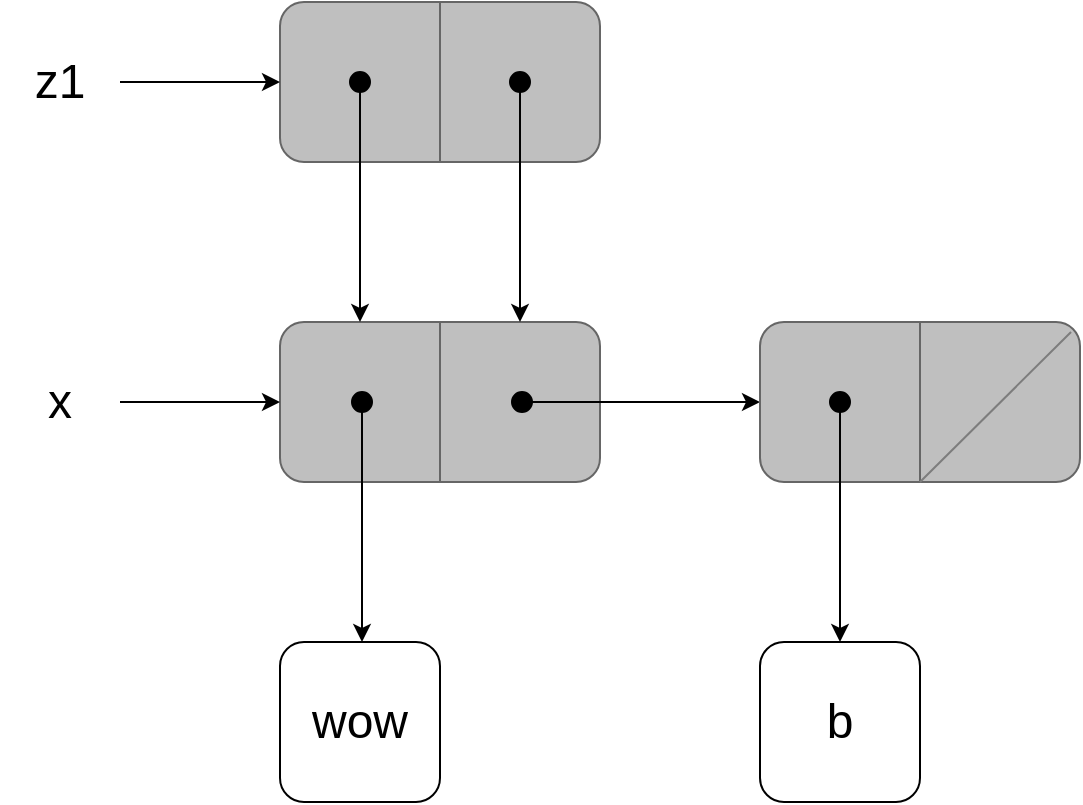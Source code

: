<mxfile version="22.1.2" type="device" pages="2">
  <diagram name="Página-1" id="zwIt4ZT9LlGdYYxH_q5l">
    <mxGraphModel dx="1434" dy="839" grid="1" gridSize="10" guides="1" tooltips="1" connect="1" arrows="1" fold="1" page="1" pageScale="1" pageWidth="1169" pageHeight="827" math="0" shadow="0">
      <root>
        <mxCell id="0" />
        <mxCell id="1" parent="0" />
        <mxCell id="vZ2Ym8V51Z4fnAsbYTrX-24" value="" style="group" parent="1" vertex="1" connectable="0">
          <mxGeometry x="200" y="240" width="160" height="80" as="geometry" />
        </mxCell>
        <mxCell id="vZ2Ym8V51Z4fnAsbYTrX-25" value="" style="rounded=1;whiteSpace=wrap;html=1;fillColor=#BFBFBF;fontColor=#333333;strokeColor=#666666;container=0;" parent="vZ2Ym8V51Z4fnAsbYTrX-24" vertex="1">
          <mxGeometry width="160" height="80" as="geometry" />
        </mxCell>
        <mxCell id="vZ2Ym8V51Z4fnAsbYTrX-26" value="" style="endArrow=none;html=1;rounded=0;entryX=0.5;entryY=0;entryDx=0;entryDy=0;exitX=0.5;exitY=1;exitDx=0;exitDy=0;fillColor=#f5f5f5;strokeColor=#666666;" parent="vZ2Ym8V51Z4fnAsbYTrX-24" source="vZ2Ym8V51Z4fnAsbYTrX-25" target="vZ2Ym8V51Z4fnAsbYTrX-25" edge="1">
          <mxGeometry width="50" height="50" relative="1" as="geometry">
            <mxPoint x="10" y="440" as="sourcePoint" />
            <mxPoint x="60" y="390" as="targetPoint" />
          </mxGeometry>
        </mxCell>
        <mxCell id="vZ2Ym8V51Z4fnAsbYTrX-39" style="edgeStyle=orthogonalEdgeStyle;rounded=0;orthogonalLoop=1;jettySize=auto;html=1;" parent="vZ2Ym8V51Z4fnAsbYTrX-24" source="vZ2Ym8V51Z4fnAsbYTrX-27" edge="1">
          <mxGeometry relative="1" as="geometry">
            <mxPoint x="41" y="160" as="targetPoint" />
          </mxGeometry>
        </mxCell>
        <mxCell id="vZ2Ym8V51Z4fnAsbYTrX-27" value="" style="ellipse;whiteSpace=wrap;html=1;aspect=fixed;fillColor=#000000;container=0;" parent="vZ2Ym8V51Z4fnAsbYTrX-24" vertex="1">
          <mxGeometry x="36" y="35" width="10" height="10" as="geometry" />
        </mxCell>
        <mxCell id="vZ2Ym8V51Z4fnAsbYTrX-28" value="" style="ellipse;whiteSpace=wrap;html=1;aspect=fixed;fillColor=#000000;" parent="vZ2Ym8V51Z4fnAsbYTrX-24" vertex="1">
          <mxGeometry x="116" y="35" width="10" height="10" as="geometry" />
        </mxCell>
        <mxCell id="vZ2Ym8V51Z4fnAsbYTrX-38" value="" style="group" parent="1" vertex="1" connectable="0">
          <mxGeometry x="200" y="400" width="80" height="80" as="geometry" />
        </mxCell>
        <mxCell id="vZ2Ym8V51Z4fnAsbYTrX-36" value="" style="rounded=1;whiteSpace=wrap;html=1;" parent="vZ2Ym8V51Z4fnAsbYTrX-38" vertex="1">
          <mxGeometry width="80" height="80" as="geometry" />
        </mxCell>
        <mxCell id="vZ2Ym8V51Z4fnAsbYTrX-37" value="&lt;font style=&quot;font-size: 24px;&quot;&gt;wow&lt;/font&gt;" style="text;html=1;strokeColor=none;fillColor=none;align=center;verticalAlign=middle;whiteSpace=wrap;rounded=0;" parent="vZ2Ym8V51Z4fnAsbYTrX-38" vertex="1">
          <mxGeometry x="10" y="25" width="60" height="30" as="geometry" />
        </mxCell>
        <mxCell id="hYa9ANRJxd4RdiM6IrgB-18" style="edgeStyle=orthogonalEdgeStyle;rounded=0;orthogonalLoop=1;jettySize=auto;html=1;entryX=0;entryY=0.5;entryDx=0;entryDy=0;" parent="1" source="hYa9ANRJxd4RdiM6IrgB-1" target="vZ2Ym8V51Z4fnAsbYTrX-25" edge="1">
          <mxGeometry relative="1" as="geometry" />
        </mxCell>
        <mxCell id="hYa9ANRJxd4RdiM6IrgB-1" value="x" style="text;html=1;strokeColor=none;fillColor=none;align=center;verticalAlign=middle;whiteSpace=wrap;rounded=0;fontSize=24;" parent="1" vertex="1">
          <mxGeometry x="60" y="265" width="60" height="30" as="geometry" />
        </mxCell>
        <mxCell id="hYa9ANRJxd4RdiM6IrgB-14" style="edgeStyle=orthogonalEdgeStyle;rounded=0;orthogonalLoop=1;jettySize=auto;html=1;exitX=0.5;exitY=0;exitDx=0;exitDy=0;entryX=0;entryY=0.5;entryDx=0;entryDy=0;" parent="1" source="vZ2Ym8V51Z4fnAsbYTrX-28" edge="1">
          <mxGeometry relative="1" as="geometry">
            <Array as="points">
              <mxPoint x="321" y="280" />
            </Array>
            <mxPoint x="440" y="280" as="targetPoint" />
          </mxGeometry>
        </mxCell>
        <mxCell id="hYa9ANRJxd4RdiM6IrgB-15" value="" style="group" parent="1" vertex="1" connectable="0">
          <mxGeometry x="440" y="400" width="80" height="80" as="geometry" />
        </mxCell>
        <mxCell id="hYa9ANRJxd4RdiM6IrgB-16" value="" style="rounded=1;whiteSpace=wrap;html=1;" parent="hYa9ANRJxd4RdiM6IrgB-15" vertex="1">
          <mxGeometry width="80" height="80" as="geometry" />
        </mxCell>
        <mxCell id="hYa9ANRJxd4RdiM6IrgB-17" value="&lt;font style=&quot;font-size: 24px;&quot;&gt;b&lt;/font&gt;" style="text;html=1;strokeColor=none;fillColor=none;align=center;verticalAlign=middle;whiteSpace=wrap;rounded=0;" parent="hYa9ANRJxd4RdiM6IrgB-15" vertex="1">
          <mxGeometry x="10" y="25" width="60" height="30" as="geometry" />
        </mxCell>
        <mxCell id="hYa9ANRJxd4RdiM6IrgB-45" value="" style="group" parent="1" vertex="1" connectable="0">
          <mxGeometry x="440" y="240" width="160" height="80" as="geometry" />
        </mxCell>
        <mxCell id="hYa9ANRJxd4RdiM6IrgB-46" value="" style="rounded=1;whiteSpace=wrap;html=1;fillColor=#BFBFBF;fontColor=#333333;strokeColor=#666666;container=0;" parent="hYa9ANRJxd4RdiM6IrgB-45" vertex="1">
          <mxGeometry width="160" height="80" as="geometry" />
        </mxCell>
        <mxCell id="hYa9ANRJxd4RdiM6IrgB-47" value="" style="endArrow=none;html=1;rounded=0;entryX=0.5;entryY=0;entryDx=0;entryDy=0;exitX=0.5;exitY=1;exitDx=0;exitDy=0;fillColor=#f5f5f5;strokeColor=#666666;" parent="hYa9ANRJxd4RdiM6IrgB-45" source="hYa9ANRJxd4RdiM6IrgB-46" target="hYa9ANRJxd4RdiM6IrgB-46" edge="1">
          <mxGeometry width="50" height="50" relative="1" as="geometry">
            <mxPoint x="10" y="440" as="sourcePoint" />
            <mxPoint x="60" y="390" as="targetPoint" />
          </mxGeometry>
        </mxCell>
        <mxCell id="hYa9ANRJxd4RdiM6IrgB-48" value="" style="ellipse;whiteSpace=wrap;html=1;aspect=fixed;fillColor=#000000;container=0;" parent="hYa9ANRJxd4RdiM6IrgB-45" vertex="1">
          <mxGeometry x="35" y="35" width="10" height="10" as="geometry" />
        </mxCell>
        <mxCell id="hYa9ANRJxd4RdiM6IrgB-49" value="" style="endArrow=none;html=1;rounded=0;exitX=0.5;exitY=1;exitDx=0;exitDy=0;entryX=0.972;entryY=0.063;entryDx=0;entryDy=0;entryPerimeter=0;strokeWidth=1;strokeColor=#7D7D7D;" parent="hYa9ANRJxd4RdiM6IrgB-45" source="hYa9ANRJxd4RdiM6IrgB-46" target="hYa9ANRJxd4RdiM6IrgB-46" edge="1">
          <mxGeometry width="50" height="50" relative="1" as="geometry">
            <mxPoint x="240" y="90" as="sourcePoint" />
            <mxPoint x="290" y="40" as="targetPoint" />
          </mxGeometry>
        </mxCell>
        <mxCell id="hYa9ANRJxd4RdiM6IrgB-53" style="rounded=0;orthogonalLoop=1;jettySize=auto;html=1;entryX=0.5;entryY=0;entryDx=0;entryDy=0;" parent="1" source="hYa9ANRJxd4RdiM6IrgB-48" edge="1" target="hYa9ANRJxd4RdiM6IrgB-16">
          <mxGeometry relative="1" as="geometry">
            <mxPoint x="960" y="400" as="targetPoint" />
          </mxGeometry>
        </mxCell>
        <mxCell id="lTBojO5Arluz9Pw7ZTl4-1" value="" style="group" vertex="1" connectable="0" parent="1">
          <mxGeometry x="200" y="80" width="160" height="80" as="geometry" />
        </mxCell>
        <mxCell id="lTBojO5Arluz9Pw7ZTl4-2" value="" style="rounded=1;whiteSpace=wrap;html=1;fillColor=#BFBFBF;fontColor=#333333;strokeColor=#666666;container=0;" vertex="1" parent="lTBojO5Arluz9Pw7ZTl4-1">
          <mxGeometry width="160" height="80" as="geometry" />
        </mxCell>
        <mxCell id="lTBojO5Arluz9Pw7ZTl4-3" value="" style="endArrow=none;html=1;rounded=0;entryX=0.5;entryY=0;entryDx=0;entryDy=0;exitX=0.5;exitY=1;exitDx=0;exitDy=0;fillColor=#f5f5f5;strokeColor=#666666;" edge="1" parent="lTBojO5Arluz9Pw7ZTl4-1" source="lTBojO5Arluz9Pw7ZTl4-2" target="lTBojO5Arluz9Pw7ZTl4-2">
          <mxGeometry width="50" height="50" relative="1" as="geometry">
            <mxPoint x="10" y="440" as="sourcePoint" />
            <mxPoint x="60" y="390" as="targetPoint" />
          </mxGeometry>
        </mxCell>
        <mxCell id="lTBojO5Arluz9Pw7ZTl4-5" value="" style="ellipse;whiteSpace=wrap;html=1;aspect=fixed;fillColor=#000000;container=0;" vertex="1" parent="lTBojO5Arluz9Pw7ZTl4-1">
          <mxGeometry x="35" y="35" width="10" height="10" as="geometry" />
        </mxCell>
        <mxCell id="lTBojO5Arluz9Pw7ZTl4-6" value="" style="ellipse;whiteSpace=wrap;html=1;aspect=fixed;fillColor=#000000;" vertex="1" parent="lTBojO5Arluz9Pw7ZTl4-1">
          <mxGeometry x="115" y="35" width="10" height="10" as="geometry" />
        </mxCell>
        <mxCell id="lTBojO5Arluz9Pw7ZTl4-4" style="edgeStyle=orthogonalEdgeStyle;rounded=0;orthogonalLoop=1;jettySize=auto;html=1;entryX=0.25;entryY=0;entryDx=0;entryDy=0;" edge="1" parent="1" source="lTBojO5Arluz9Pw7ZTl4-5" target="vZ2Ym8V51Z4fnAsbYTrX-25">
          <mxGeometry relative="1" as="geometry">
            <mxPoint x="241" y="240" as="targetPoint" />
          </mxGeometry>
        </mxCell>
        <mxCell id="lTBojO5Arluz9Pw7ZTl4-7" style="edgeStyle=orthogonalEdgeStyle;rounded=0;orthogonalLoop=1;jettySize=auto;html=1;entryX=0;entryY=0.5;entryDx=0;entryDy=0;" edge="1" source="lTBojO5Arluz9Pw7ZTl4-8" parent="1">
          <mxGeometry relative="1" as="geometry">
            <mxPoint x="200" y="120" as="targetPoint" />
          </mxGeometry>
        </mxCell>
        <mxCell id="lTBojO5Arluz9Pw7ZTl4-8" value="z1" style="text;html=1;strokeColor=none;fillColor=none;align=center;verticalAlign=middle;whiteSpace=wrap;rounded=0;fontSize=24;" vertex="1" parent="1">
          <mxGeometry x="60" y="105" width="60" height="30" as="geometry" />
        </mxCell>
        <mxCell id="lTBojO5Arluz9Pw7ZTl4-9" style="edgeStyle=orthogonalEdgeStyle;rounded=0;orthogonalLoop=1;jettySize=auto;html=1;entryX=0.75;entryY=0;entryDx=0;entryDy=0;" edge="1" parent="1" source="lTBojO5Arluz9Pw7ZTl4-6" target="vZ2Ym8V51Z4fnAsbYTrX-25">
          <mxGeometry relative="1" as="geometry" />
        </mxCell>
      </root>
    </mxGraphModel>
  </diagram>
  <diagram id="jtOfouXwNSlKOWTkV27J" name="Página-2">
    <mxGraphModel dx="1434" dy="839" grid="1" gridSize="10" guides="1" tooltips="1" connect="1" arrows="1" fold="1" page="1" pageScale="1" pageWidth="1169" pageHeight="827" math="0" shadow="0">
      <root>
        <mxCell id="0" />
        <mxCell id="1" parent="0" />
        <mxCell id="bz447ZZZGvWrWxL3qn6A-16" value="" style="group" parent="1" vertex="1" connectable="0">
          <mxGeometry x="400" y="80" width="160" height="80" as="geometry" />
        </mxCell>
        <mxCell id="bz447ZZZGvWrWxL3qn6A-17" value="" style="rounded=1;whiteSpace=wrap;html=1;fillColor=#BFBFBF;fontColor=#333333;strokeColor=#666666;container=0;" parent="bz447ZZZGvWrWxL3qn6A-16" vertex="1">
          <mxGeometry width="160" height="80" as="geometry" />
        </mxCell>
        <mxCell id="bz447ZZZGvWrWxL3qn6A-18" value="" style="endArrow=none;html=1;rounded=0;entryX=0.5;entryY=0;entryDx=0;entryDy=0;exitX=0.5;exitY=1;exitDx=0;exitDy=0;fillColor=#f5f5f5;strokeColor=#666666;" parent="bz447ZZZGvWrWxL3qn6A-16" source="bz447ZZZGvWrWxL3qn6A-17" target="bz447ZZZGvWrWxL3qn6A-17" edge="1">
          <mxGeometry width="50" height="50" relative="1" as="geometry">
            <mxPoint x="10" y="440" as="sourcePoint" />
            <mxPoint x="60" y="390" as="targetPoint" />
          </mxGeometry>
        </mxCell>
        <mxCell id="bz447ZZZGvWrWxL3qn6A-19" style="edgeStyle=orthogonalEdgeStyle;rounded=0;orthogonalLoop=1;jettySize=auto;html=1;" parent="bz447ZZZGvWrWxL3qn6A-16" source="bz447ZZZGvWrWxL3qn6A-20" edge="1">
          <mxGeometry relative="1" as="geometry">
            <mxPoint x="41" y="160" as="targetPoint" />
          </mxGeometry>
        </mxCell>
        <mxCell id="bz447ZZZGvWrWxL3qn6A-20" value="" style="ellipse;whiteSpace=wrap;html=1;aspect=fixed;fillColor=#000000;container=0;" parent="bz447ZZZGvWrWxL3qn6A-16" vertex="1">
          <mxGeometry x="36" y="35" width="10" height="10" as="geometry" />
        </mxCell>
        <mxCell id="bz447ZZZGvWrWxL3qn6A-21" value="" style="ellipse;whiteSpace=wrap;html=1;aspect=fixed;fillColor=#000000;" parent="bz447ZZZGvWrWxL3qn6A-16" vertex="1">
          <mxGeometry x="116" y="35" width="10" height="10" as="geometry" />
        </mxCell>
        <mxCell id="bz447ZZZGvWrWxL3qn6A-22" value="" style="group" parent="1" vertex="1" connectable="0">
          <mxGeometry x="640" y="80" width="160" height="80" as="geometry" />
        </mxCell>
        <mxCell id="bz447ZZZGvWrWxL3qn6A-23" value="" style="rounded=1;whiteSpace=wrap;html=1;fillColor=#BFBFBF;fontColor=#333333;strokeColor=#666666;container=0;" parent="bz447ZZZGvWrWxL3qn6A-22" vertex="1">
          <mxGeometry width="160" height="80" as="geometry" />
        </mxCell>
        <mxCell id="bz447ZZZGvWrWxL3qn6A-24" value="" style="endArrow=none;html=1;rounded=0;entryX=0.5;entryY=0;entryDx=0;entryDy=0;exitX=0.5;exitY=1;exitDx=0;exitDy=0;fillColor=#f5f5f5;strokeColor=#666666;" parent="bz447ZZZGvWrWxL3qn6A-22" source="bz447ZZZGvWrWxL3qn6A-23" target="bz447ZZZGvWrWxL3qn6A-23" edge="1">
          <mxGeometry width="50" height="50" relative="1" as="geometry">
            <mxPoint x="10" y="440" as="sourcePoint" />
            <mxPoint x="60" y="390" as="targetPoint" />
          </mxGeometry>
        </mxCell>
        <mxCell id="bz447ZZZGvWrWxL3qn6A-25" value="" style="ellipse;whiteSpace=wrap;html=1;aspect=fixed;fillColor=#000000;container=0;" parent="bz447ZZZGvWrWxL3qn6A-22" vertex="1">
          <mxGeometry x="35" y="35" width="10" height="10" as="geometry" />
        </mxCell>
        <mxCell id="bz447ZZZGvWrWxL3qn6A-26" value="" style="endArrow=none;html=1;rounded=0;exitX=0.5;exitY=1;exitDx=0;exitDy=0;entryX=0.972;entryY=0.063;entryDx=0;entryDy=0;entryPerimeter=0;strokeWidth=1;strokeColor=#7D7D7D;" parent="bz447ZZZGvWrWxL3qn6A-22" source="bz447ZZZGvWrWxL3qn6A-23" target="bz447ZZZGvWrWxL3qn6A-23" edge="1">
          <mxGeometry width="50" height="50" relative="1" as="geometry">
            <mxPoint x="240" y="90" as="sourcePoint" />
            <mxPoint x="290" y="40" as="targetPoint" />
          </mxGeometry>
        </mxCell>
        <mxCell id="bz447ZZZGvWrWxL3qn6A-27" value="" style="group" parent="1" vertex="1" connectable="0">
          <mxGeometry x="400" y="240" width="80" height="80" as="geometry" />
        </mxCell>
        <mxCell id="bz447ZZZGvWrWxL3qn6A-28" value="" style="rounded=1;whiteSpace=wrap;html=1;" parent="bz447ZZZGvWrWxL3qn6A-27" vertex="1">
          <mxGeometry width="80" height="80" as="geometry" />
        </mxCell>
        <mxCell id="bz447ZZZGvWrWxL3qn6A-29" value="&lt;font style=&quot;font-size: 24px;&quot;&gt;a&lt;/font&gt;" style="text;html=1;strokeColor=none;fillColor=none;align=center;verticalAlign=middle;whiteSpace=wrap;rounded=0;" parent="bz447ZZZGvWrWxL3qn6A-27" vertex="1">
          <mxGeometry x="10" y="25" width="60" height="30" as="geometry" />
        </mxCell>
        <mxCell id="bz447ZZZGvWrWxL3qn6A-30" style="rounded=0;orthogonalLoop=1;jettySize=auto;html=1;entryX=0.25;entryY=0;entryDx=0;entryDy=0;" parent="1" source="bz447ZZZGvWrWxL3qn6A-25" edge="1">
          <mxGeometry relative="1" as="geometry">
            <mxPoint x="680" y="240" as="targetPoint" />
          </mxGeometry>
        </mxCell>
        <mxCell id="bz447ZZZGvWrWxL3qn6A-31" style="edgeStyle=orthogonalEdgeStyle;rounded=0;orthogonalLoop=1;jettySize=auto;html=1;exitX=0.5;exitY=0;exitDx=0;exitDy=0;entryX=0;entryY=0.5;entryDx=0;entryDy=0;" parent="1" source="bz447ZZZGvWrWxL3qn6A-21" target="bz447ZZZGvWrWxL3qn6A-23" edge="1">
          <mxGeometry relative="1" as="geometry">
            <Array as="points">
              <mxPoint x="521" y="120" />
            </Array>
          </mxGeometry>
        </mxCell>
        <mxCell id="bz447ZZZGvWrWxL3qn6A-32" value="" style="group" parent="1" vertex="1" connectable="0">
          <mxGeometry x="640" y="240" width="80" height="80" as="geometry" />
        </mxCell>
        <mxCell id="bz447ZZZGvWrWxL3qn6A-33" value="" style="rounded=1;whiteSpace=wrap;html=1;" parent="bz447ZZZGvWrWxL3qn6A-32" vertex="1">
          <mxGeometry width="80" height="80" as="geometry" />
        </mxCell>
        <mxCell id="bz447ZZZGvWrWxL3qn6A-34" value="&lt;font style=&quot;font-size: 24px;&quot;&gt;b&lt;/font&gt;" style="text;html=1;strokeColor=none;fillColor=none;align=center;verticalAlign=middle;whiteSpace=wrap;rounded=0;" parent="bz447ZZZGvWrWxL3qn6A-32" vertex="1">
          <mxGeometry x="10" y="25" width="60" height="30" as="geometry" />
        </mxCell>
        <mxCell id="uRv3Mtv6t1ogQM-SKpsk-1" value="" style="group" vertex="1" connectable="0" parent="1">
          <mxGeometry x="160" y="80" width="160" height="80" as="geometry" />
        </mxCell>
        <mxCell id="uRv3Mtv6t1ogQM-SKpsk-2" value="" style="rounded=1;whiteSpace=wrap;html=1;fillColor=#BFBFBF;fontColor=#333333;strokeColor=#666666;container=0;" vertex="1" parent="uRv3Mtv6t1ogQM-SKpsk-1">
          <mxGeometry width="160" height="80" as="geometry" />
        </mxCell>
        <mxCell id="uRv3Mtv6t1ogQM-SKpsk-3" value="" style="endArrow=none;html=1;rounded=0;entryX=0.5;entryY=0;entryDx=0;entryDy=0;exitX=0.5;exitY=1;exitDx=0;exitDy=0;fillColor=#f5f5f5;strokeColor=#666666;" edge="1" parent="uRv3Mtv6t1ogQM-SKpsk-1" source="uRv3Mtv6t1ogQM-SKpsk-2" target="uRv3Mtv6t1ogQM-SKpsk-2">
          <mxGeometry width="50" height="50" relative="1" as="geometry">
            <mxPoint x="10" y="440" as="sourcePoint" />
            <mxPoint x="60" y="390" as="targetPoint" />
          </mxGeometry>
        </mxCell>
        <mxCell id="uRv3Mtv6t1ogQM-SKpsk-4" value="" style="ellipse;whiteSpace=wrap;html=1;aspect=fixed;fillColor=#000000;container=0;" vertex="1" parent="uRv3Mtv6t1ogQM-SKpsk-1">
          <mxGeometry x="35" y="35" width="10" height="10" as="geometry" />
        </mxCell>
        <mxCell id="uRv3Mtv6t1ogQM-SKpsk-5" value="" style="ellipse;whiteSpace=wrap;html=1;aspect=fixed;fillColor=#000000;" vertex="1" parent="uRv3Mtv6t1ogQM-SKpsk-1">
          <mxGeometry x="115" y="35" width="10" height="10" as="geometry" />
        </mxCell>
        <mxCell id="uRv3Mtv6t1ogQM-SKpsk-6" style="edgeStyle=orthogonalEdgeStyle;rounded=0;orthogonalLoop=1;jettySize=auto;html=1;entryX=0;entryY=0.5;entryDx=0;entryDy=0;" edge="1" parent="1" source="uRv3Mtv6t1ogQM-SKpsk-5" target="bz447ZZZGvWrWxL3qn6A-17">
          <mxGeometry relative="1" as="geometry" />
        </mxCell>
        <mxCell id="uRv3Mtv6t1ogQM-SKpsk-7" value="" style="group" vertex="1" connectable="0" parent="1">
          <mxGeometry x="400" y="400" width="160" height="80" as="geometry" />
        </mxCell>
        <mxCell id="uRv3Mtv6t1ogQM-SKpsk-8" value="" style="rounded=1;whiteSpace=wrap;html=1;fillColor=#BFBFBF;fontColor=#333333;strokeColor=#666666;container=0;" vertex="1" parent="uRv3Mtv6t1ogQM-SKpsk-7">
          <mxGeometry width="160" height="80" as="geometry" />
        </mxCell>
        <mxCell id="uRv3Mtv6t1ogQM-SKpsk-9" value="" style="endArrow=none;html=1;rounded=0;entryX=0.5;entryY=0;entryDx=0;entryDy=0;exitX=0.5;exitY=1;exitDx=0;exitDy=0;fillColor=#f5f5f5;strokeColor=#666666;" edge="1" parent="uRv3Mtv6t1ogQM-SKpsk-7" source="uRv3Mtv6t1ogQM-SKpsk-8" target="uRv3Mtv6t1ogQM-SKpsk-8">
          <mxGeometry width="50" height="50" relative="1" as="geometry">
            <mxPoint x="10" y="440" as="sourcePoint" />
            <mxPoint x="60" y="390" as="targetPoint" />
          </mxGeometry>
        </mxCell>
        <mxCell id="uRv3Mtv6t1ogQM-SKpsk-11" value="" style="ellipse;whiteSpace=wrap;html=1;aspect=fixed;fillColor=#000000;container=0;" vertex="1" parent="uRv3Mtv6t1ogQM-SKpsk-7">
          <mxGeometry x="35" y="35" width="10" height="10" as="geometry" />
        </mxCell>
        <mxCell id="uRv3Mtv6t1ogQM-SKpsk-12" value="" style="ellipse;whiteSpace=wrap;html=1;aspect=fixed;fillColor=#000000;" vertex="1" parent="uRv3Mtv6t1ogQM-SKpsk-7">
          <mxGeometry x="116" y="35" width="10" height="10" as="geometry" />
        </mxCell>
        <mxCell id="uRv3Mtv6t1ogQM-SKpsk-13" value="" style="group" vertex="1" connectable="0" parent="1">
          <mxGeometry x="640" y="400" width="160" height="80" as="geometry" />
        </mxCell>
        <mxCell id="uRv3Mtv6t1ogQM-SKpsk-14" value="" style="rounded=1;whiteSpace=wrap;html=1;fillColor=#BFBFBF;fontColor=#333333;strokeColor=#666666;container=0;" vertex="1" parent="uRv3Mtv6t1ogQM-SKpsk-13">
          <mxGeometry width="160" height="80" as="geometry" />
        </mxCell>
        <mxCell id="uRv3Mtv6t1ogQM-SKpsk-15" value="" style="endArrow=none;html=1;rounded=0;entryX=0.5;entryY=0;entryDx=0;entryDy=0;exitX=0.5;exitY=1;exitDx=0;exitDy=0;fillColor=#f5f5f5;strokeColor=#666666;" edge="1" parent="uRv3Mtv6t1ogQM-SKpsk-13" source="uRv3Mtv6t1ogQM-SKpsk-14" target="uRv3Mtv6t1ogQM-SKpsk-14">
          <mxGeometry width="50" height="50" relative="1" as="geometry">
            <mxPoint x="10" y="440" as="sourcePoint" />
            <mxPoint x="60" y="390" as="targetPoint" />
          </mxGeometry>
        </mxCell>
        <mxCell id="uRv3Mtv6t1ogQM-SKpsk-16" value="" style="ellipse;whiteSpace=wrap;html=1;aspect=fixed;fillColor=#000000;container=0;" vertex="1" parent="uRv3Mtv6t1ogQM-SKpsk-13">
          <mxGeometry x="35" y="35" width="10" height="10" as="geometry" />
        </mxCell>
        <mxCell id="uRv3Mtv6t1ogQM-SKpsk-17" value="" style="endArrow=none;html=1;rounded=0;exitX=0.5;exitY=1;exitDx=0;exitDy=0;entryX=0.972;entryY=0.063;entryDx=0;entryDy=0;entryPerimeter=0;strokeWidth=1;strokeColor=#7D7D7D;" edge="1" parent="uRv3Mtv6t1ogQM-SKpsk-13" source="uRv3Mtv6t1ogQM-SKpsk-14" target="uRv3Mtv6t1ogQM-SKpsk-14">
          <mxGeometry width="50" height="50" relative="1" as="geometry">
            <mxPoint x="240" y="90" as="sourcePoint" />
            <mxPoint x="290" y="40" as="targetPoint" />
          </mxGeometry>
        </mxCell>
        <mxCell id="uRv3Mtv6t1ogQM-SKpsk-19" style="edgeStyle=orthogonalEdgeStyle;rounded=0;orthogonalLoop=1;jettySize=auto;html=1;exitX=0.5;exitY=0;exitDx=0;exitDy=0;entryX=0;entryY=0.5;entryDx=0;entryDy=0;" edge="1" parent="1" source="uRv3Mtv6t1ogQM-SKpsk-12" target="uRv3Mtv6t1ogQM-SKpsk-14">
          <mxGeometry relative="1" as="geometry">
            <Array as="points">
              <mxPoint x="521" y="440" />
            </Array>
          </mxGeometry>
        </mxCell>
        <mxCell id="uRv3Mtv6t1ogQM-SKpsk-21" style="edgeStyle=orthogonalEdgeStyle;rounded=0;orthogonalLoop=1;jettySize=auto;html=1;entryX=0.5;entryY=1;entryDx=0;entryDy=0;" edge="1" parent="1" source="uRv3Mtv6t1ogQM-SKpsk-16" target="bz447ZZZGvWrWxL3qn6A-33">
          <mxGeometry relative="1" as="geometry" />
        </mxCell>
        <mxCell id="uRv3Mtv6t1ogQM-SKpsk-22" value="" style="group" vertex="1" connectable="0" parent="1">
          <mxGeometry x="400" y="560" width="80" height="80" as="geometry" />
        </mxCell>
        <mxCell id="uRv3Mtv6t1ogQM-SKpsk-23" value="" style="rounded=1;whiteSpace=wrap;html=1;" vertex="1" parent="uRv3Mtv6t1ogQM-SKpsk-22">
          <mxGeometry width="80" height="80" as="geometry" />
        </mxCell>
        <mxCell id="uRv3Mtv6t1ogQM-SKpsk-24" value="&lt;font style=&quot;font-size: 24px;&quot;&gt;wow&lt;/font&gt;" style="text;html=1;strokeColor=none;fillColor=none;align=center;verticalAlign=middle;whiteSpace=wrap;rounded=0;" vertex="1" parent="uRv3Mtv6t1ogQM-SKpsk-22">
          <mxGeometry x="10" y="25" width="60" height="30" as="geometry" />
        </mxCell>
        <mxCell id="uRv3Mtv6t1ogQM-SKpsk-25" style="edgeStyle=orthogonalEdgeStyle;rounded=0;orthogonalLoop=1;jettySize=auto;html=1;entryX=0.5;entryY=0;entryDx=0;entryDy=0;" edge="1" parent="1" source="uRv3Mtv6t1ogQM-SKpsk-11" target="uRv3Mtv6t1ogQM-SKpsk-23">
          <mxGeometry relative="1" as="geometry" />
        </mxCell>
        <mxCell id="9ZKbZedHaieFEJ-zUfUK-1" style="edgeStyle=orthogonalEdgeStyle;rounded=0;orthogonalLoop=1;jettySize=auto;html=1;entryX=0;entryY=0.5;entryDx=0;entryDy=0;" edge="1" parent="1" source="CGFO-YppQWgT317SRlRh-1" target="uRv3Mtv6t1ogQM-SKpsk-2">
          <mxGeometry relative="1" as="geometry" />
        </mxCell>
        <mxCell id="CGFO-YppQWgT317SRlRh-1" value="z2" style="text;html=1;strokeColor=none;fillColor=none;align=center;verticalAlign=middle;whiteSpace=wrap;rounded=0;fontSize=24;" vertex="1" parent="1">
          <mxGeometry x="30" y="105" width="60" height="30" as="geometry" />
        </mxCell>
        <mxCell id="9ZKbZedHaieFEJ-zUfUK-3" style="edgeStyle=orthogonalEdgeStyle;rounded=0;orthogonalLoop=1;jettySize=auto;html=1;entryX=0;entryY=0.5;entryDx=0;entryDy=0;" edge="1" parent="1" source="uRv3Mtv6t1ogQM-SKpsk-4" target="uRv3Mtv6t1ogQM-SKpsk-8">
          <mxGeometry relative="1" as="geometry">
            <Array as="points">
              <mxPoint x="200" y="440" />
            </Array>
          </mxGeometry>
        </mxCell>
      </root>
    </mxGraphModel>
  </diagram>
</mxfile>
